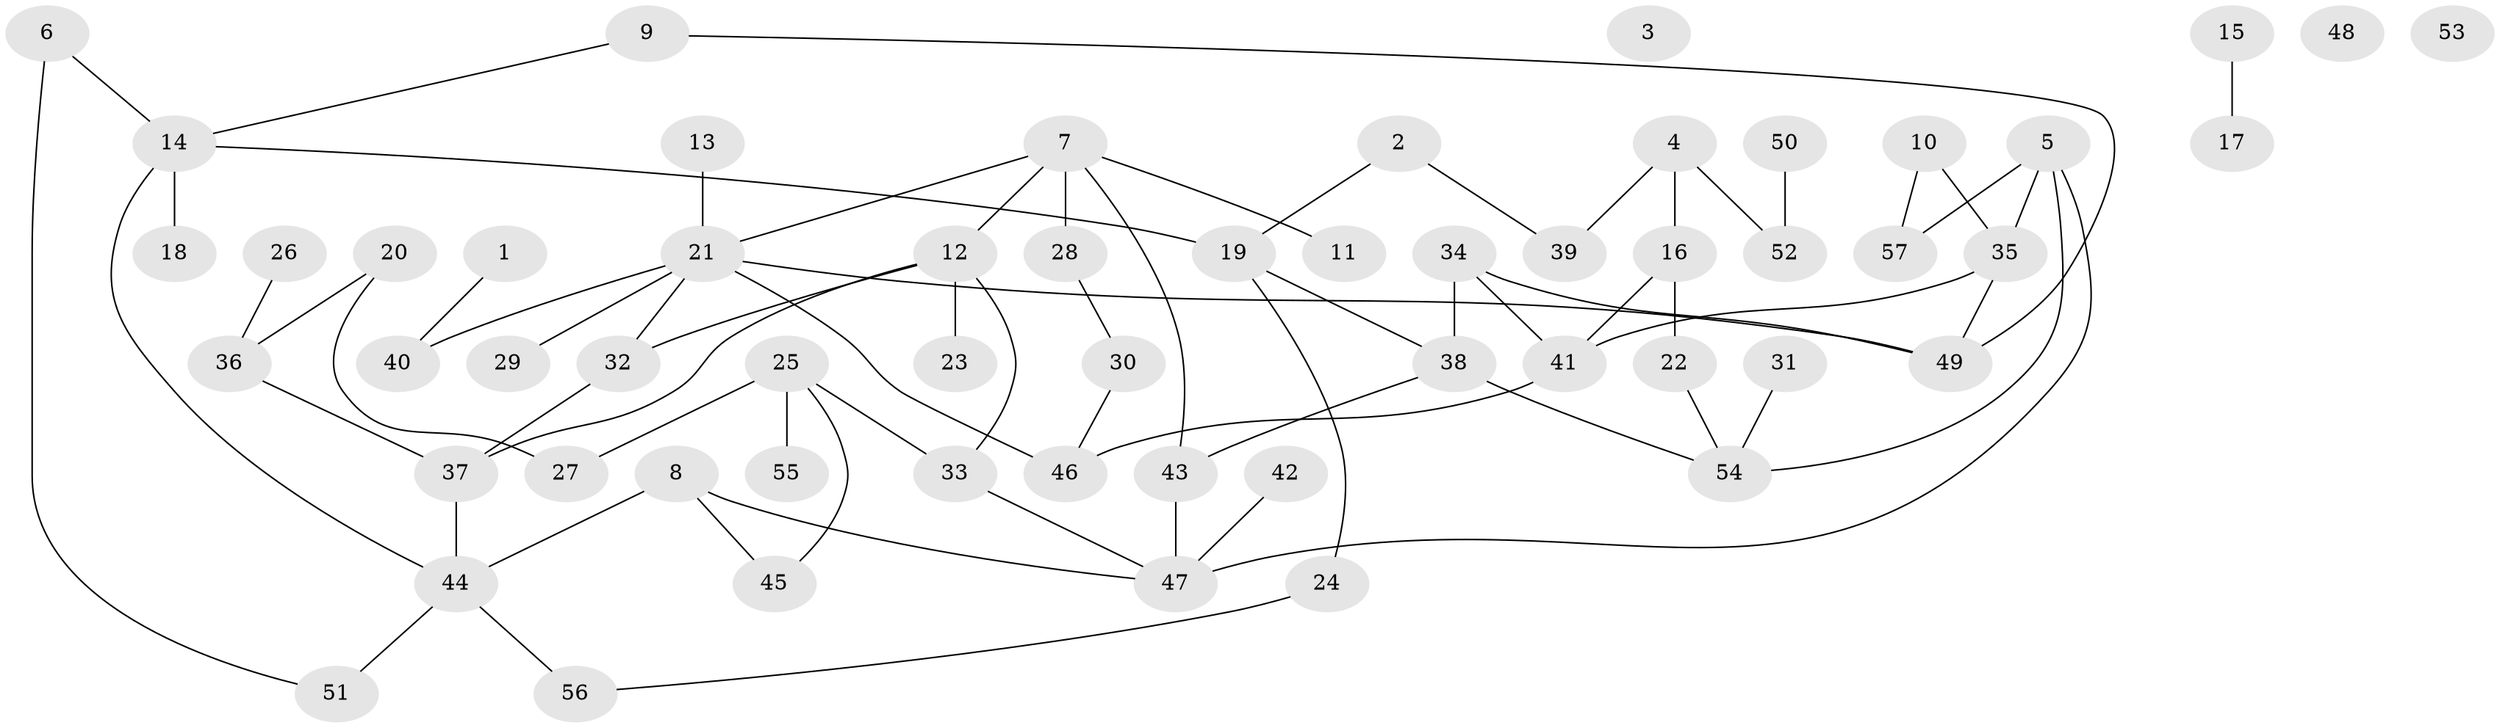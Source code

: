 // Generated by graph-tools (version 1.1) at 2025/33/03/09/25 02:33:51]
// undirected, 57 vertices, 71 edges
graph export_dot {
graph [start="1"]
  node [color=gray90,style=filled];
  1;
  2;
  3;
  4;
  5;
  6;
  7;
  8;
  9;
  10;
  11;
  12;
  13;
  14;
  15;
  16;
  17;
  18;
  19;
  20;
  21;
  22;
  23;
  24;
  25;
  26;
  27;
  28;
  29;
  30;
  31;
  32;
  33;
  34;
  35;
  36;
  37;
  38;
  39;
  40;
  41;
  42;
  43;
  44;
  45;
  46;
  47;
  48;
  49;
  50;
  51;
  52;
  53;
  54;
  55;
  56;
  57;
  1 -- 40;
  2 -- 19;
  2 -- 39;
  4 -- 16;
  4 -- 39;
  4 -- 52;
  5 -- 35;
  5 -- 47;
  5 -- 54;
  5 -- 57;
  6 -- 14;
  6 -- 51;
  7 -- 11;
  7 -- 12;
  7 -- 21;
  7 -- 28;
  7 -- 43;
  8 -- 44;
  8 -- 45;
  8 -- 47;
  9 -- 14;
  9 -- 49;
  10 -- 35;
  10 -- 57;
  12 -- 23;
  12 -- 32;
  12 -- 33;
  12 -- 37;
  13 -- 21;
  14 -- 18;
  14 -- 19;
  14 -- 44;
  15 -- 17;
  16 -- 22;
  16 -- 41;
  19 -- 24;
  19 -- 38;
  20 -- 27;
  20 -- 36;
  21 -- 29;
  21 -- 32;
  21 -- 40;
  21 -- 46;
  21 -- 49;
  22 -- 54;
  24 -- 56;
  25 -- 27;
  25 -- 33;
  25 -- 45;
  25 -- 55;
  26 -- 36;
  28 -- 30;
  30 -- 46;
  31 -- 54;
  32 -- 37;
  33 -- 47;
  34 -- 38;
  34 -- 41;
  34 -- 49;
  35 -- 41;
  35 -- 49;
  36 -- 37;
  37 -- 44;
  38 -- 43;
  38 -- 54;
  41 -- 46;
  42 -- 47;
  43 -- 47;
  44 -- 51;
  44 -- 56;
  50 -- 52;
}
